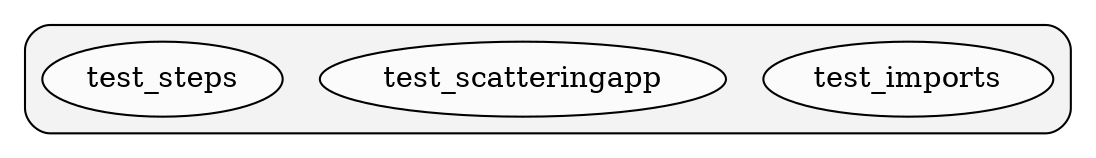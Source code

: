 digraph G {
    graph [rankdir=TB];
    subgraph cluster_G {

        graph [style="filled,rounded",fillcolor="#80808018", label=""];
        test_imports [label="test_imports", style="filled", fillcolor="#ffffffb2", fontcolor="#000000", group="0"];
        test_imports__test_scatteringapp [label="test_scatteringapp", style="filled", fillcolor="#ffffffb2", fontcolor="#000000", group="0"];
        test_imports__test_steps [label="test_steps", style="filled", fillcolor="#ffffffb2", fontcolor="#000000", group="0"];
    }
    }
